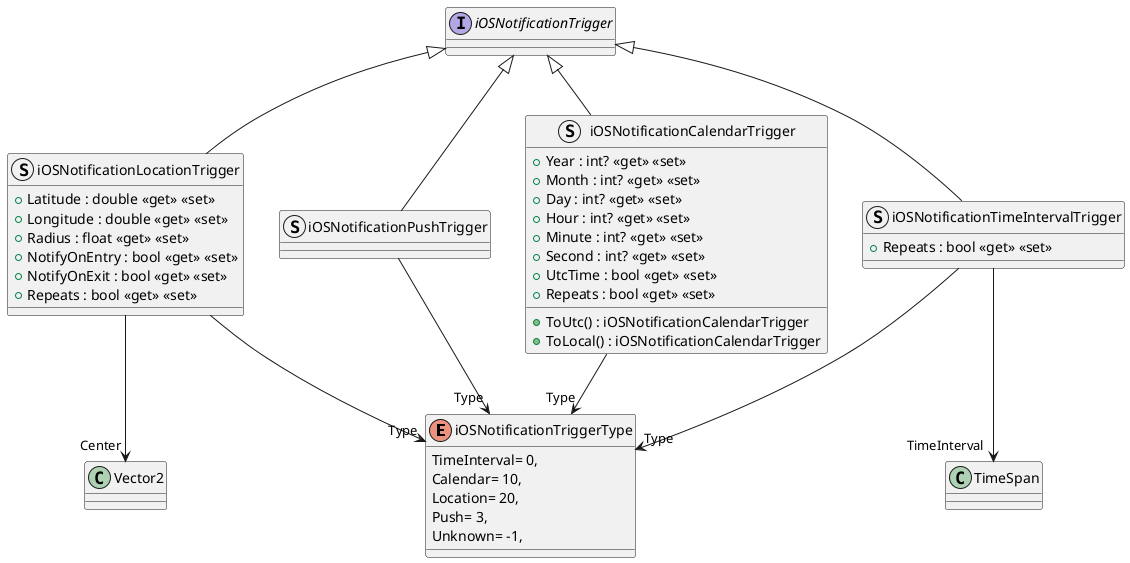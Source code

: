 @startuml
enum iOSNotificationTriggerType {
    TimeInterval= 0,
    Calendar= 10,
    Location= 20,
    Push= 3,
    Unknown= -1,
}
interface iOSNotificationTrigger {
}
struct iOSNotificationLocationTrigger {
    + Latitude : double <<get>> <<set>>
    + Longitude : double <<get>> <<set>>
    + Radius : float <<get>> <<set>>
    + NotifyOnEntry : bool <<get>> <<set>>
    + NotifyOnExit : bool <<get>> <<set>>
    + Repeats : bool <<get>> <<set>>
}
struct iOSNotificationPushTrigger {
}
struct iOSNotificationTimeIntervalTrigger {
    + Repeats : bool <<get>> <<set>>
}
struct iOSNotificationCalendarTrigger {
    + Year : int? <<get>> <<set>>
    + Month : int? <<get>> <<set>>
    + Day : int? <<get>> <<set>>
    + Hour : int? <<get>> <<set>>
    + Minute : int? <<get>> <<set>>
    + Second : int? <<get>> <<set>>
    + UtcTime : bool <<get>> <<set>>
    + Repeats : bool <<get>> <<set>>
    + ToUtc() : iOSNotificationCalendarTrigger
    + ToLocal() : iOSNotificationCalendarTrigger
}
iOSNotificationTrigger <|-- iOSNotificationLocationTrigger
iOSNotificationLocationTrigger --> "Type" iOSNotificationTriggerType
iOSNotificationLocationTrigger --> "Center" Vector2
iOSNotificationTrigger <|-- iOSNotificationPushTrigger
iOSNotificationPushTrigger --> "Type" iOSNotificationTriggerType
iOSNotificationTrigger <|-- iOSNotificationTimeIntervalTrigger
iOSNotificationTimeIntervalTrigger --> "Type" iOSNotificationTriggerType
iOSNotificationTimeIntervalTrigger --> "TimeInterval" TimeSpan
iOSNotificationTrigger <|-- iOSNotificationCalendarTrigger
iOSNotificationCalendarTrigger --> "Type" iOSNotificationTriggerType
@enduml

